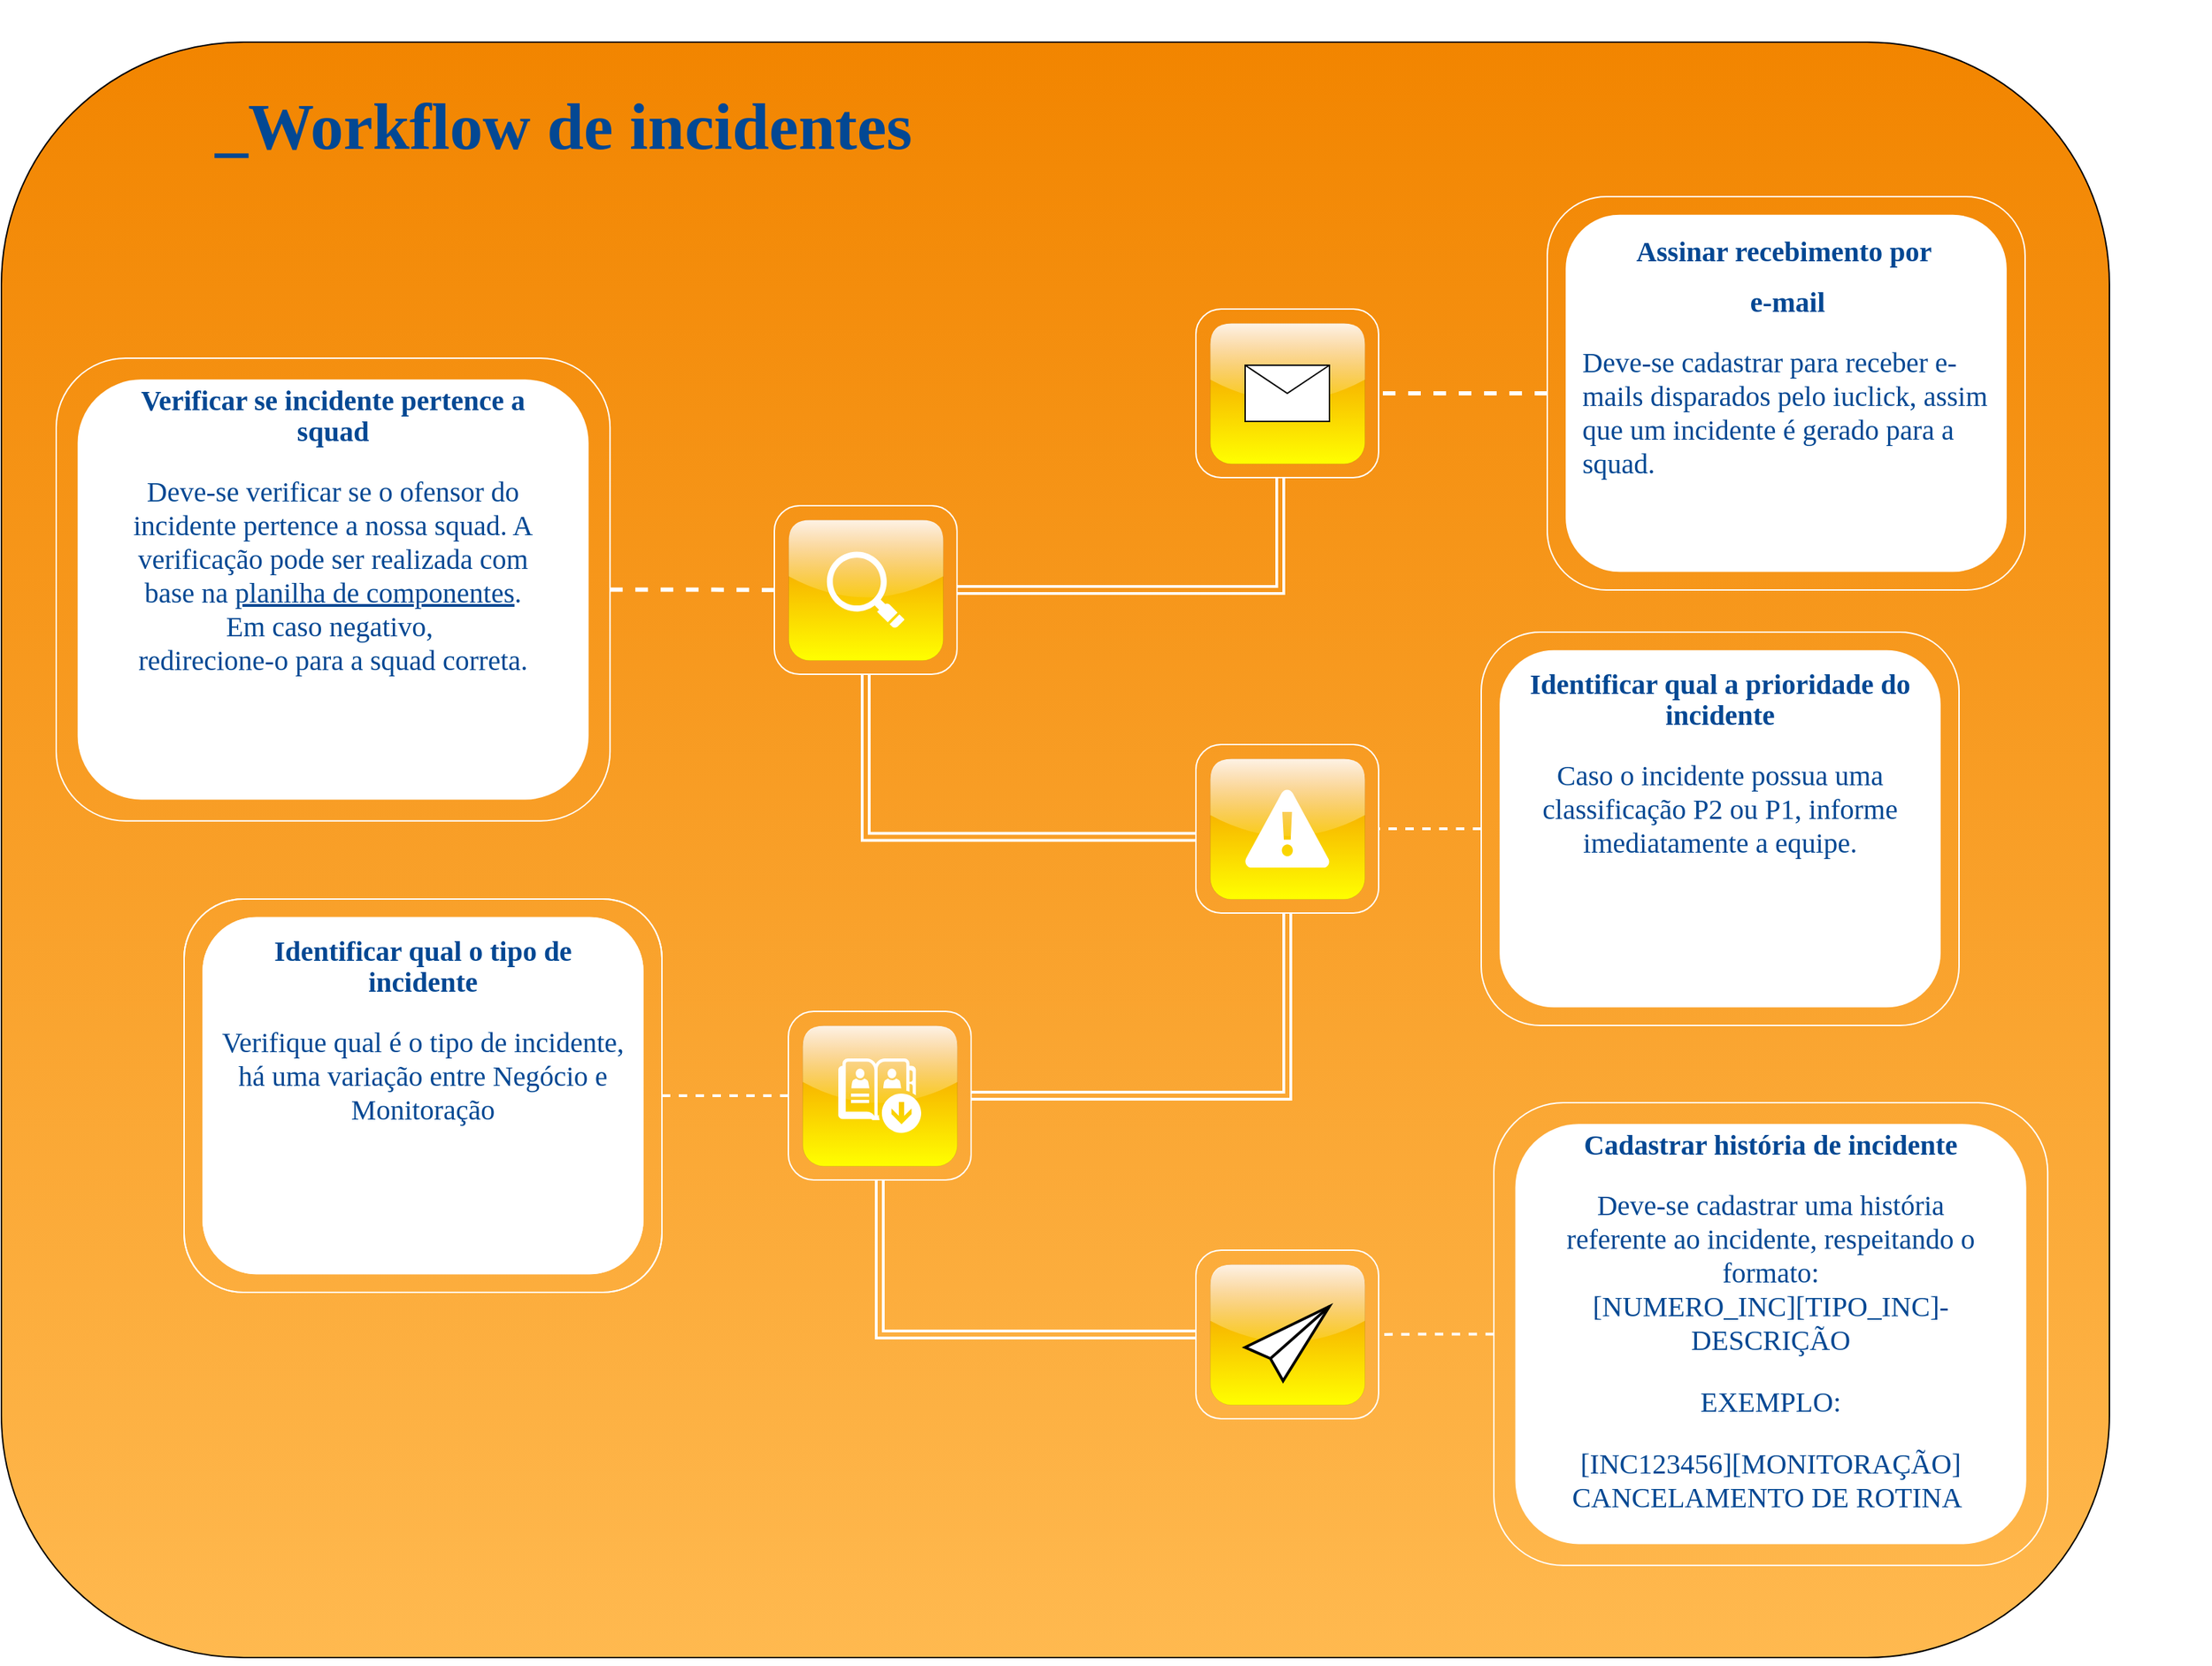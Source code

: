 <mxfile version="20.8.10" type="device" pages="2"><diagram name="Página-1" id="larZbxefwSJJrE6GfgGE"><mxGraphModel dx="2940" dy="1183" grid="1" gridSize="10" guides="1" tooltips="1" connect="1" arrows="1" fold="1" page="1" pageScale="1" pageWidth="827" pageHeight="1169" math="0" shadow="0"><root><mxCell id="0"/><mxCell id="1" parent="0"/><mxCell id="hKD2HTbfQL6RY9fZiIrM-1" value="" style="rounded=1;whiteSpace=wrap;html=1;fillColor=#f28500;gradientColor=#FFB94F;" parent="1" vertex="1"><mxGeometry x="20" y="210" width="1500" height="1150" as="geometry"/></mxCell><mxCell id="hKD2HTbfQL6RY9fZiIrM-4" value="&lt;h1&gt;&lt;font face=&quot;Century Gothic&quot; color=&quot;#034893&quot;&gt;&lt;span style=&quot;font-size: 47px;&quot;&gt;_Workflow de incidentes&lt;/span&gt;&lt;/font&gt;&lt;/h1&gt;" style="text;html=1;strokeColor=none;fillColor=none;align=center;verticalAlign=middle;whiteSpace=wrap;rounded=0;" parent="1" vertex="1"><mxGeometry x="110" y="180" width="620" height="180" as="geometry"/></mxCell><mxCell id="hKD2HTbfQL6RY9fZiIrM-17" value="" style="group" parent="1" vertex="1" connectable="0"><mxGeometry x="1120" y="320" width="340" height="280" as="geometry"/></mxCell><mxCell id="hKD2HTbfQL6RY9fZiIrM-12" value="" style="rounded=1;whiteSpace=wrap;html=1;fontFamily=Lucida Console;fontSize=47;strokeColor=#FFFFFF;" parent="hKD2HTbfQL6RY9fZiIrM-17" vertex="1"><mxGeometry x="13.6" y="13.333" width="312.8" height="253.333" as="geometry"/></mxCell><mxCell id="hKD2HTbfQL6RY9fZiIrM-13" value="" style="rounded=1;whiteSpace=wrap;html=1;fontFamily=Lucida Console;fontSize=47;fillColor=none;strokeColor=#FFFFFF;" parent="hKD2HTbfQL6RY9fZiIrM-17" vertex="1"><mxGeometry width="340" height="280" as="geometry"/></mxCell><mxCell id="hKD2HTbfQL6RY9fZiIrM-15" value="&lt;h1 style=&quot;text-align: center; font-size: 20px; line-height: 110%;&quot;&gt;&lt;font face=&quot;Century Gothic&quot; style=&quot;font-size: 20px;&quot;&gt;Assinar recebimento por&amp;nbsp;&lt;/font&gt;&lt;/h1&gt;&lt;h1 style=&quot;text-align: center; font-size: 20px; line-height: 110%;&quot;&gt;&lt;font face=&quot;Century Gothic&quot; style=&quot;font-size: 20px;&quot;&gt;e-mail&lt;/font&gt;&lt;/h1&gt;&lt;p style=&quot;font-size: 20px;&quot;&gt;&lt;font face=&quot;Century Gothic&quot; style=&quot;font-size: 20px;&quot;&gt;Deve-se cadastrar para receber e-mails disparados pelo iuclick, assim que um incidente é gerado para a squad.&lt;/font&gt;&lt;/p&gt;" style="text;html=1;strokeColor=none;fillColor=none;spacing=5;spacingTop=-20;whiteSpace=wrap;overflow=hidden;rounded=0;fontSize=47;fontFamily=Lucida Console;fontColor=#034893;" parent="1" vertex="1"><mxGeometry x="1140" y="345" width="300" height="235" as="geometry"/></mxCell><mxCell id="hKD2HTbfQL6RY9fZiIrM-26" value="" style="group" parent="1" vertex="1" connectable="0"><mxGeometry x="870" y="400" width="130" height="120" as="geometry"/></mxCell><mxCell id="hKD2HTbfQL6RY9fZiIrM-27" value="" style="rounded=1;whiteSpace=wrap;html=1;strokeColor=#FFFFFF;fontFamily=Lucida Console;fontSize=20;fontColor=#034893;fillColor=none;" parent="hKD2HTbfQL6RY9fZiIrM-26" vertex="1"><mxGeometry width="130" height="120" as="geometry"/></mxCell><mxCell id="hKD2HTbfQL6RY9fZiIrM-28" value="" style="rounded=1;whiteSpace=wrap;html=1;strokeColor=default;fontFamily=Lucida Console;fontSize=20;fontColor=#034893;fillColor=#F28500;gradientColor=#FFFF00;strokeWidth=0;perimeterSpacing=105;shadow=0;glass=1;dashed=1;" parent="hKD2HTbfQL6RY9fZiIrM-26" vertex="1"><mxGeometry x="10" y="10" width="110" height="100" as="geometry"/></mxCell><mxCell id="hKD2HTbfQL6RY9fZiIrM-29" value="" style="shape=message;html=1;html=1;outlineConnect=0;labelPosition=center;verticalLabelPosition=bottom;align=center;verticalAlign=top;rounded=1;strokeColor=default;fontFamily=Lucida Console;fontSize=20;fontColor=#034893;fillColor=#FFFFFF;" parent="hKD2HTbfQL6RY9fZiIrM-26" vertex="1"><mxGeometry x="35" y="40" width="60" height="40" as="geometry"/></mxCell><mxCell id="hKD2HTbfQL6RY9fZiIrM-31" style="edgeStyle=orthogonalEdgeStyle;rounded=0;orthogonalLoop=1;jettySize=auto;html=1;entryX=1;entryY=0.5;entryDx=0;entryDy=0;dashed=1;strokeColor=#FFFFFF;strokeWidth=3;fontFamily=Lucida Console;fontSize=20;fontColor=#034893;endArrow=none;endFill=0;endSize=4;" parent="1" source="hKD2HTbfQL6RY9fZiIrM-13" target="hKD2HTbfQL6RY9fZiIrM-27" edge="1"><mxGeometry relative="1" as="geometry"/></mxCell><mxCell id="hKD2HTbfQL6RY9fZiIrM-32" value="" style="group" parent="1" vertex="1" connectable="0"><mxGeometry x="59" y="435" width="510" height="400" as="geometry"/></mxCell><mxCell id="hKD2HTbfQL6RY9fZiIrM-33" value="" style="rounded=1;whiteSpace=wrap;html=1;fontFamily=Lucida Console;fontSize=47;strokeColor=#FFFFFF;" parent="hKD2HTbfQL6RY9fZiIrM-32" vertex="1"><mxGeometry x="15.764" y="15.686" width="362.564" height="298.039" as="geometry"/></mxCell><mxCell id="hKD2HTbfQL6RY9fZiIrM-34" value="" style="rounded=1;whiteSpace=wrap;html=1;fontFamily=Lucida Console;fontSize=47;fillColor=none;strokeColor=#FFFFFF;" parent="hKD2HTbfQL6RY9fZiIrM-32" vertex="1"><mxGeometry width="394.091" height="329.412" as="geometry"/></mxCell><mxCell id="hKD2HTbfQL6RY9fZiIrM-35" value="&lt;h1 style=&quot;font-size: 20px; line-height: 110%;&quot;&gt;&lt;font face=&quot;Century Gothic&quot;&gt;Verificar se incidente pertence a squad&lt;/font&gt;&lt;/h1&gt;&lt;p style=&quot;font-size: 20px;&quot;&gt;&lt;font face=&quot;Century Gothic&quot;&gt;Deve-se verificar se o ofensor do incidente pertence a nossa squad. A verificação pode ser realizada com base na &lt;u&gt;planilha de componentes&lt;/u&gt;.&lt;br&gt;&lt;/font&gt;&lt;span style=&quot;font-family: &amp;quot;Century Gothic&amp;quot;; background-color: initial;&quot;&gt;Em caso negativo,&amp;nbsp;&lt;br&gt;&lt;/span&gt;&lt;span style=&quot;background-color: initial; font-family: &amp;quot;Century Gothic&amp;quot;;&quot;&gt;redirecione-o para a squad correta.&lt;/span&gt;&lt;/p&gt;" style="text;html=1;strokeColor=none;fillColor=none;spacing=5;spacingTop=-20;whiteSpace=wrap;overflow=hidden;rounded=0;fontSize=47;fontFamily=Lucida Console;fontColor=#034893;align=center;" parent="hKD2HTbfQL6RY9fZiIrM-32" vertex="1"><mxGeometry x="38.058" y="15.684" width="317.98" height="290.903" as="geometry"/></mxCell><mxCell id="hKD2HTbfQL6RY9fZiIrM-37" value="" style="group" parent="1" vertex="1" connectable="0"><mxGeometry x="570" y="540" width="130" height="120" as="geometry"/></mxCell><mxCell id="hKD2HTbfQL6RY9fZiIrM-38" value="" style="rounded=1;whiteSpace=wrap;html=1;strokeColor=#FFFFFF;fontFamily=Lucida Console;fontSize=20;fontColor=#034893;fillColor=none;" parent="hKD2HTbfQL6RY9fZiIrM-37" vertex="1"><mxGeometry width="130" height="120" as="geometry"/></mxCell><mxCell id="hKD2HTbfQL6RY9fZiIrM-39" value="" style="rounded=1;whiteSpace=wrap;html=1;strokeColor=default;fontFamily=Lucida Console;fontSize=20;fontColor=#034893;fillColor=#F28500;gradientColor=#FFFF00;strokeWidth=0;perimeterSpacing=105;shadow=0;glass=1;dashed=1;" parent="hKD2HTbfQL6RY9fZiIrM-37" vertex="1"><mxGeometry x="10" y="10" width="110" height="100" as="geometry"/></mxCell><mxCell id="hKD2HTbfQL6RY9fZiIrM-40" value="" style="shadow=0;dashed=0;html=1;strokeColor=none;fillColor=#FFFFFF;labelPosition=center;verticalLabelPosition=bottom;verticalAlign=top;align=center;outlineConnect=0;shape=mxgraph.veeam.magnifying_glass;pointerEvents=1;rounded=1;fontFamily=Lucida Console;fontSize=20;fontColor=#034893;" parent="hKD2HTbfQL6RY9fZiIrM-37" vertex="1"><mxGeometry x="37.4" y="32.8" width="55.2" height="54.4" as="geometry"/></mxCell><mxCell id="hKD2HTbfQL6RY9fZiIrM-44" value="" style="group" parent="1" vertex="1" connectable="0"><mxGeometry x="870" y="710" width="130" height="120" as="geometry"/></mxCell><mxCell id="hKD2HTbfQL6RY9fZiIrM-45" value="" style="rounded=1;whiteSpace=wrap;html=1;strokeColor=#FFFFFF;fontFamily=Lucida Console;fontSize=20;fontColor=#034893;fillColor=none;" parent="hKD2HTbfQL6RY9fZiIrM-44" vertex="1"><mxGeometry width="130" height="120" as="geometry"/></mxCell><mxCell id="hKD2HTbfQL6RY9fZiIrM-46" value="" style="rounded=1;whiteSpace=wrap;html=1;strokeColor=default;fontFamily=Lucida Console;fontSize=20;fontColor=#034893;fillColor=#F28500;gradientColor=#FFFF00;strokeWidth=0;perimeterSpacing=105;shadow=0;glass=1;dashed=1;" parent="hKD2HTbfQL6RY9fZiIrM-44" vertex="1"><mxGeometry x="10" y="10" width="110" height="100" as="geometry"/></mxCell><mxCell id="hKD2HTbfQL6RY9fZiIrM-73" value="" style="verticalLabelPosition=bottom;html=1;verticalAlign=top;align=center;strokeColor=none;fillColor=#FFFFFF;shape=mxgraph.azure.azure_alert;rounded=1;fontFamily=Lucida Console;fontSize=46;fontColor=#034893;" parent="hKD2HTbfQL6RY9fZiIrM-44" vertex="1"><mxGeometry x="35" y="32.19" width="60" height="55.62" as="geometry"/></mxCell><mxCell id="hKD2HTbfQL6RY9fZiIrM-53" value="" style="group" parent="1" vertex="1" connectable="0"><mxGeometry x="150" y="820" width="340" height="280" as="geometry"/></mxCell><mxCell id="hKD2HTbfQL6RY9fZiIrM-54" value="" style="rounded=1;whiteSpace=wrap;html=1;fontFamily=Lucida Console;fontSize=47;strokeColor=#FFFFFF;" parent="hKD2HTbfQL6RY9fZiIrM-53" vertex="1"><mxGeometry x="13.6" y="13.333" width="312.8" height="253.333" as="geometry"/></mxCell><mxCell id="hKD2HTbfQL6RY9fZiIrM-55" value="" style="rounded=1;whiteSpace=wrap;html=1;fontFamily=Lucida Console;fontSize=47;fillColor=none;strokeColor=#FFFFFF;" parent="hKD2HTbfQL6RY9fZiIrM-53" vertex="1"><mxGeometry width="340" height="280" as="geometry"/></mxCell><mxCell id="hKD2HTbfQL6RY9fZiIrM-74" value="" style="group" parent="hKD2HTbfQL6RY9fZiIrM-53" vertex="1" connectable="0"><mxGeometry width="340" height="280" as="geometry"/></mxCell><mxCell id="hKD2HTbfQL6RY9fZiIrM-75" value="" style="rounded=1;whiteSpace=wrap;html=1;fontFamily=Lucida Console;fontSize=47;strokeColor=#FFFFFF;" parent="hKD2HTbfQL6RY9fZiIrM-74" vertex="1"><mxGeometry x="13.6" y="13.333" width="312.8" height="253.333" as="geometry"/></mxCell><mxCell id="hKD2HTbfQL6RY9fZiIrM-76" value="" style="rounded=1;whiteSpace=wrap;html=1;fontFamily=Lucida Console;fontSize=47;fillColor=none;strokeColor=#FFFFFF;" parent="hKD2HTbfQL6RY9fZiIrM-74" vertex="1"><mxGeometry width="340" height="280" as="geometry"/></mxCell><mxCell id="hKD2HTbfQL6RY9fZiIrM-77" value="&lt;h1 style=&quot;font-size: 20px; line-height: 110%;&quot;&gt;&lt;font face=&quot;Century Gothic&quot;&gt;Identificar qual o tipo de incidente&lt;/font&gt;&lt;/h1&gt;&lt;p style=&quot;font-size: 20px;&quot;&gt;&lt;font face=&quot;Century Gothic&quot;&gt;Verifique qual é o tipo de incidente, há uma variação entre Negócio e Monitoração&lt;/font&gt;&lt;/p&gt;" style="text;html=1;strokeColor=none;fillColor=none;spacing=5;spacingTop=-20;whiteSpace=wrap;overflow=hidden;rounded=0;fontSize=47;fontFamily=Lucida Console;fontColor=#034893;align=center;" parent="hKD2HTbfQL6RY9fZiIrM-74" vertex="1"><mxGeometry x="20" y="22.5" width="300" height="235" as="geometry"/></mxCell><mxCell id="hKD2HTbfQL6RY9fZiIrM-56" value="" style="group" parent="1" vertex="1" connectable="0"><mxGeometry x="580" y="900" width="130" height="120" as="geometry"/></mxCell><mxCell id="hKD2HTbfQL6RY9fZiIrM-57" value="" style="rounded=1;whiteSpace=wrap;html=1;strokeColor=#FFFFFF;fontFamily=Lucida Console;fontSize=20;fontColor=#034893;fillColor=none;" parent="hKD2HTbfQL6RY9fZiIrM-56" vertex="1"><mxGeometry width="130" height="120" as="geometry"/></mxCell><mxCell id="hKD2HTbfQL6RY9fZiIrM-58" value="" style="rounded=1;whiteSpace=wrap;html=1;strokeColor=default;fontFamily=Lucida Console;fontSize=20;fontColor=#034893;fillColor=#F28500;gradientColor=#FFFF00;strokeWidth=0;perimeterSpacing=105;shadow=0;glass=1;dashed=1;" parent="hKD2HTbfQL6RY9fZiIrM-56" vertex="1"><mxGeometry x="10" y="10" width="110" height="100" as="geometry"/></mxCell><mxCell id="hKD2HTbfQL6RY9fZiIrM-81" value="" style="sketch=0;pointerEvents=1;shadow=0;dashed=0;html=1;strokeColor=none;fillColor=#FFFFFF;labelPosition=center;verticalLabelPosition=bottom;verticalAlign=top;outlineConnect=0;align=center;shape=mxgraph.office.communications.offline_address_book;rounded=1;fontFamily=Lucida Console;fontSize=46;fontColor=none;" parent="hKD2HTbfQL6RY9fZiIrM-56" vertex="1"><mxGeometry x="35.5" y="33.5" width="59" height="53" as="geometry"/></mxCell><mxCell id="hKD2HTbfQL6RY9fZiIrM-62" style="edgeStyle=orthogonalEdgeStyle;rounded=0;orthogonalLoop=1;jettySize=auto;html=1;entryX=1;entryY=0.5;entryDx=0;entryDy=0;strokeColor=#FFFFFF;strokeWidth=2;fontFamily=Lucida Console;fontSize=20;fontColor=#034893;endArrow=none;endFill=0;shape=link;" parent="1" source="hKD2HTbfQL6RY9fZiIrM-27" target="hKD2HTbfQL6RY9fZiIrM-38" edge="1"><mxGeometry relative="1" as="geometry"><Array as="points"><mxPoint x="930" y="600"/></Array></mxGeometry></mxCell><mxCell id="hKD2HTbfQL6RY9fZiIrM-63" style="edgeStyle=orthogonalEdgeStyle;rounded=0;orthogonalLoop=1;jettySize=auto;html=1;entryX=0;entryY=0.5;entryDx=0;entryDy=0;strokeColor=#FFFFFF;strokeWidth=3;fontFamily=Lucida Console;fontSize=20;fontColor=#034893;endArrow=none;endFill=0;dashed=1;endSize=4;" parent="1" source="hKD2HTbfQL6RY9fZiIrM-34" target="hKD2HTbfQL6RY9fZiIrM-38" edge="1"><mxGeometry relative="1" as="geometry"/></mxCell><mxCell id="hKD2HTbfQL6RY9fZiIrM-66" style="edgeStyle=orthogonalEdgeStyle;shape=link;rounded=0;orthogonalLoop=1;jettySize=auto;html=1;entryX=0;entryY=0.548;entryDx=0;entryDy=0;entryPerimeter=0;strokeColor=#FFFFFF;strokeWidth=2;fontFamily=Lucida Console;fontSize=20;fontColor=#034893;endArrow=none;endFill=0;exitX=0.5;exitY=1;exitDx=0;exitDy=0;" parent="1" source="hKD2HTbfQL6RY9fZiIrM-38" target="hKD2HTbfQL6RY9fZiIrM-45" edge="1"><mxGeometry relative="1" as="geometry"/></mxCell><mxCell id="hKD2HTbfQL6RY9fZiIrM-67" style="edgeStyle=orthogonalEdgeStyle;shape=link;rounded=0;orthogonalLoop=1;jettySize=auto;html=1;entryX=1;entryY=0.5;entryDx=0;entryDy=0;strokeColor=#FFFFFF;strokeWidth=2;fontFamily=Lucida Console;fontSize=20;fontColor=#034893;endArrow=none;endFill=0;" parent="1" source="hKD2HTbfQL6RY9fZiIrM-45" target="hKD2HTbfQL6RY9fZiIrM-57" edge="1"><mxGeometry relative="1" as="geometry"><Array as="points"><mxPoint x="935" y="960"/></Array></mxGeometry></mxCell><mxCell id="hKD2HTbfQL6RY9fZiIrM-68" value="" style="group" parent="1" vertex="1" connectable="0"><mxGeometry x="1073" y="630" width="340" height="280" as="geometry"/></mxCell><mxCell id="hKD2HTbfQL6RY9fZiIrM-69" value="" style="rounded=1;whiteSpace=wrap;html=1;fontFamily=Lucida Console;fontSize=47;strokeColor=#FFFFFF;" parent="hKD2HTbfQL6RY9fZiIrM-68" vertex="1"><mxGeometry x="13.6" y="13.333" width="312.8" height="253.333" as="geometry"/></mxCell><mxCell id="hKD2HTbfQL6RY9fZiIrM-70" value="" style="rounded=1;whiteSpace=wrap;html=1;fontFamily=Lucida Console;fontSize=47;fillColor=none;strokeColor=#FFFFFF;" parent="hKD2HTbfQL6RY9fZiIrM-68" vertex="1"><mxGeometry width="340" height="280" as="geometry"/></mxCell><mxCell id="hKD2HTbfQL6RY9fZiIrM-71" value="&lt;h1 style=&quot;font-size: 20px; line-height: 110%;&quot;&gt;&lt;font face=&quot;Century Gothic&quot;&gt;Identificar qual a prioridade do incidente&lt;/font&gt;&lt;/h1&gt;&lt;p style=&quot;font-size: 20px;&quot;&gt;&lt;font face=&quot;Century Gothic&quot;&gt;Caso o incidente possua uma classificação P2 ou P1, informe imediatamente a equipe.&lt;/font&gt;&lt;/p&gt;" style="text;html=1;strokeColor=none;fillColor=none;spacing=5;spacingTop=-20;whiteSpace=wrap;overflow=hidden;rounded=0;fontSize=47;fontFamily=Lucida Console;fontColor=#034893;align=center;" parent="hKD2HTbfQL6RY9fZiIrM-68" vertex="1"><mxGeometry x="20" y="22.5" width="300" height="235" as="geometry"/></mxCell><mxCell id="hKD2HTbfQL6RY9fZiIrM-82" value="" style="group" parent="1" vertex="1" connectable="0"><mxGeometry x="870" y="1070" width="130" height="120" as="geometry"/></mxCell><mxCell id="hKD2HTbfQL6RY9fZiIrM-83" value="" style="rounded=1;whiteSpace=wrap;html=1;strokeColor=#FFFFFF;fontFamily=Lucida Console;fontSize=20;fontColor=#034893;fillColor=none;" parent="hKD2HTbfQL6RY9fZiIrM-82" vertex="1"><mxGeometry width="130" height="120" as="geometry"/></mxCell><mxCell id="hKD2HTbfQL6RY9fZiIrM-84" value="" style="rounded=1;whiteSpace=wrap;html=1;strokeColor=default;fontFamily=Lucida Console;fontSize=20;fontColor=#034893;fillColor=#F28500;gradientColor=#FFFF00;strokeWidth=0;perimeterSpacing=105;shadow=0;glass=1;dashed=1;" parent="hKD2HTbfQL6RY9fZiIrM-82" vertex="1"><mxGeometry x="10" y="10" width="110" height="100" as="geometry"/></mxCell><mxCell id="hKD2HTbfQL6RY9fZiIrM-94" value="" style="html=1;verticalLabelPosition=bottom;align=center;labelBackgroundColor=#ffffff;verticalAlign=top;strokeWidth=2;strokeColor=#000000;shadow=0;dashed=0;shape=mxgraph.ios7.icons.pointer;rounded=1;fontFamily=Lucida Console;fontSize=46;fontColor=none;fillColor=#FFFFFF;" parent="hKD2HTbfQL6RY9fZiIrM-82" vertex="1"><mxGeometry x="35" y="40" width="60" height="53" as="geometry"/></mxCell><mxCell id="hKD2HTbfQL6RY9fZiIrM-90" value="" style="group" parent="1" vertex="1" connectable="0"><mxGeometry x="1082" y="965" width="510" height="400" as="geometry"/></mxCell><mxCell id="hKD2HTbfQL6RY9fZiIrM-91" value="" style="rounded=1;whiteSpace=wrap;html=1;fontFamily=Lucida Console;fontSize=47;strokeColor=#FFFFFF;" parent="hKD2HTbfQL6RY9fZiIrM-90" vertex="1"><mxGeometry x="15.764" y="15.686" width="362.564" height="298.039" as="geometry"/></mxCell><mxCell id="hKD2HTbfQL6RY9fZiIrM-92" value="" style="rounded=1;whiteSpace=wrap;html=1;fontFamily=Lucida Console;fontSize=47;fillColor=none;strokeColor=#FFFFFF;" parent="hKD2HTbfQL6RY9fZiIrM-90" vertex="1"><mxGeometry width="394.091" height="329.412" as="geometry"/></mxCell><mxCell id="hKD2HTbfQL6RY9fZiIrM-93" value="&lt;h1 style=&quot;font-size: 20px; line-height: 110%;&quot;&gt;&lt;font face=&quot;Century Gothic&quot;&gt;Cadastrar história de incidente&lt;/font&gt;&lt;/h1&gt;&lt;p style=&quot;font-size: 20px;&quot;&gt;&lt;font face=&quot;Century Gothic&quot;&gt;Deve-se cadastrar uma história referente ao incidente, respeitando o formato:&lt;br&gt;[NUMERO_INC][TIPO_INC]-DESCRIÇÃO&lt;/font&gt;&lt;/p&gt;&lt;p style=&quot;font-size: 20px;&quot;&gt;&lt;font face=&quot;Century Gothic&quot;&gt;EXEMPLO:&lt;/font&gt;&lt;/p&gt;&lt;p style=&quot;font-size: 20px;&quot;&gt;&lt;font face=&quot;Century Gothic&quot;&gt;[INC123456][MONITORAÇÃO] CANCELAMENTO DE ROTINA&amp;nbsp;&lt;/font&gt;&lt;/p&gt;" style="text;html=1;strokeColor=none;fillColor=none;spacing=5;spacingTop=-20;whiteSpace=wrap;overflow=hidden;rounded=0;fontSize=47;fontFamily=Lucida Console;fontColor=#034893;align=center;" parent="hKD2HTbfQL6RY9fZiIrM-90" vertex="1"><mxGeometry x="38.058" y="15.684" width="317.98" height="290.903" as="geometry"/></mxCell><mxCell id="hKD2HTbfQL6RY9fZiIrM-96" style="edgeStyle=orthogonalEdgeStyle;shape=link;rounded=0;orthogonalLoop=1;jettySize=auto;html=1;entryX=0;entryY=0.5;entryDx=0;entryDy=0;strokeColor=#FFFFFF;strokeWidth=2;fontFamily=Lucida Console;fontSize=46;fontColor=none;endArrow=none;endFill=0;exitX=0.5;exitY=1;exitDx=0;exitDy=0;" parent="1" source="hKD2HTbfQL6RY9fZiIrM-57" target="hKD2HTbfQL6RY9fZiIrM-83" edge="1"><mxGeometry relative="1" as="geometry"/></mxCell><mxCell id="hKD2HTbfQL6RY9fZiIrM-98" style="edgeStyle=orthogonalEdgeStyle;rounded=0;orthogonalLoop=1;jettySize=auto;html=1;entryX=0;entryY=0.5;entryDx=0;entryDy=0;strokeColor=#FFFFFF;strokeWidth=2;fontFamily=Lucida Console;fontSize=46;fontColor=none;endArrow=none;endFill=0;dashed=1;" parent="1" source="hKD2HTbfQL6RY9fZiIrM-76" target="hKD2HTbfQL6RY9fZiIrM-57" edge="1"><mxGeometry relative="1" as="geometry"/></mxCell><mxCell id="hKD2HTbfQL6RY9fZiIrM-100" style="edgeStyle=orthogonalEdgeStyle;rounded=0;orthogonalLoop=1;jettySize=auto;html=1;entryX=1;entryY=0.5;entryDx=0;entryDy=0;dashed=1;strokeColor=#FFFFFF;strokeWidth=2;fontFamily=Lucida Console;fontSize=46;fontColor=none;endArrow=none;endFill=0;" parent="1" source="hKD2HTbfQL6RY9fZiIrM-92" target="hKD2HTbfQL6RY9fZiIrM-83" edge="1"><mxGeometry relative="1" as="geometry"/></mxCell><mxCell id="hKD2HTbfQL6RY9fZiIrM-101" style="edgeStyle=orthogonalEdgeStyle;rounded=0;orthogonalLoop=1;jettySize=auto;html=1;entryX=1;entryY=0.5;entryDx=0;entryDy=0;dashed=1;strokeColor=#FFFFFF;strokeWidth=2;fontFamily=Lucida Console;fontSize=46;fontColor=none;endArrow=none;endFill=0;" parent="1" source="hKD2HTbfQL6RY9fZiIrM-70" target="hKD2HTbfQL6RY9fZiIrM-45" edge="1"><mxGeometry relative="1" as="geometry"/></mxCell></root></mxGraphModel></diagram><diagram id="Bi_xNdkNxZVO9MtTjM2H" name="Página-2"><mxGraphModel dx="2058" dy="828" grid="1" gridSize="10" guides="1" tooltips="1" connect="1" arrows="1" fold="1" page="1" pageScale="1" pageWidth="827" pageHeight="1169" math="0" shadow="0"><root><mxCell id="0"/><mxCell id="1" parent="0"/><mxCell id="BsqOAI1sVdT2msbuTFIO-1" value="" style="rounded=1;whiteSpace=wrap;html=1;fillColor=#f28500;" vertex="1" parent="1"><mxGeometry x="20" y="210" width="1500" height="1150" as="geometry"/></mxCell><mxCell id="BsqOAI1sVdT2msbuTFIO-2" value="&lt;h1&gt;&lt;font face=&quot;Century Gothic&quot; color=&quot;#034893&quot;&gt;&lt;span style=&quot;font-size: 47px;&quot;&gt;_Workflow de incidentes&lt;/span&gt;&lt;/font&gt;&lt;/h1&gt;" style="text;html=1;strokeColor=none;fillColor=none;align=center;verticalAlign=middle;whiteSpace=wrap;rounded=0;" vertex="1" parent="1"><mxGeometry x="110" y="180" width="620" height="180" as="geometry"/></mxCell><mxCell id="BsqOAI1sVdT2msbuTFIO-3" value="" style="group" vertex="1" connectable="0" parent="1"><mxGeometry x="1120" y="320" width="340" height="280" as="geometry"/></mxCell><mxCell id="BsqOAI1sVdT2msbuTFIO-4" value="" style="rounded=1;whiteSpace=wrap;html=1;fontFamily=Lucida Console;fontSize=47;strokeColor=#FFFFFF;" vertex="1" parent="BsqOAI1sVdT2msbuTFIO-3"><mxGeometry x="13.6" y="13.333" width="312.8" height="253.333" as="geometry"/></mxCell><mxCell id="BsqOAI1sVdT2msbuTFIO-5" value="" style="rounded=1;whiteSpace=wrap;html=1;fontFamily=Lucida Console;fontSize=47;fillColor=none;strokeColor=#FFFFFF;" vertex="1" parent="BsqOAI1sVdT2msbuTFIO-3"><mxGeometry width="340" height="280" as="geometry"/></mxCell><mxCell id="BsqOAI1sVdT2msbuTFIO-6" value="&lt;h1 style=&quot;text-align: center; font-size: 20px; line-height: 110%;&quot;&gt;&lt;font face=&quot;Century Gothic&quot; style=&quot;font-size: 20px;&quot;&gt;Assinar recebimento por&amp;nbsp;&lt;/font&gt;&lt;/h1&gt;&lt;h1 style=&quot;text-align: center; font-size: 20px; line-height: 110%;&quot;&gt;&lt;font face=&quot;Century Gothic&quot; style=&quot;font-size: 20px;&quot;&gt;e-mail&lt;/font&gt;&lt;/h1&gt;&lt;p style=&quot;font-size: 20px;&quot;&gt;&lt;font face=&quot;Century Gothic&quot; style=&quot;font-size: 20px;&quot;&gt;Deve-se cadastrar para receber e-mails disparados pelo iuclick, assim que um incidente é gerado para a squad.&lt;/font&gt;&lt;/p&gt;" style="text;html=1;strokeColor=none;fillColor=none;spacing=5;spacingTop=-20;whiteSpace=wrap;overflow=hidden;rounded=0;fontSize=47;fontFamily=Lucida Console;fontColor=#034893;" vertex="1" parent="1"><mxGeometry x="1140" y="345" width="300" height="235" as="geometry"/></mxCell><mxCell id="BsqOAI1sVdT2msbuTFIO-7" value="" style="group" vertex="1" connectable="0" parent="1"><mxGeometry x="870" y="400" width="130" height="120" as="geometry"/></mxCell><mxCell id="BsqOAI1sVdT2msbuTFIO-8" value="" style="rounded=1;whiteSpace=wrap;html=1;strokeColor=#FFFFFF;fontFamily=Lucida Console;fontSize=20;fontColor=#034893;fillColor=none;" vertex="1" parent="BsqOAI1sVdT2msbuTFIO-7"><mxGeometry width="130" height="120" as="geometry"/></mxCell><mxCell id="BsqOAI1sVdT2msbuTFIO-9" value="" style="rounded=1;whiteSpace=wrap;html=1;strokeColor=default;fontFamily=Lucida Console;fontSize=20;fontColor=#034893;fillColor=#F28500;gradientColor=#FFFF00;strokeWidth=0;perimeterSpacing=105;shadow=0;glass=1;dashed=1;" vertex="1" parent="BsqOAI1sVdT2msbuTFIO-7"><mxGeometry x="10" y="10" width="110" height="100" as="geometry"/></mxCell><mxCell id="BsqOAI1sVdT2msbuTFIO-10" value="" style="shape=message;html=1;html=1;outlineConnect=0;labelPosition=center;verticalLabelPosition=bottom;align=center;verticalAlign=top;rounded=1;strokeColor=default;fontFamily=Lucida Console;fontSize=20;fontColor=#034893;fillColor=#FFFFFF;" vertex="1" parent="BsqOAI1sVdT2msbuTFIO-7"><mxGeometry x="35" y="40" width="60" height="40" as="geometry"/></mxCell><mxCell id="BsqOAI1sVdT2msbuTFIO-11" style="edgeStyle=orthogonalEdgeStyle;rounded=0;orthogonalLoop=1;jettySize=auto;html=1;entryX=1;entryY=0.5;entryDx=0;entryDy=0;dashed=1;strokeColor=#FFFFFF;strokeWidth=3;fontFamily=Lucida Console;fontSize=20;fontColor=#034893;endArrow=none;endFill=0;endSize=4;" edge="1" parent="1" source="BsqOAI1sVdT2msbuTFIO-5" target="BsqOAI1sVdT2msbuTFIO-8"><mxGeometry relative="1" as="geometry"/></mxCell><mxCell id="BsqOAI1sVdT2msbuTFIO-12" value="" style="group" vertex="1" connectable="0" parent="1"><mxGeometry x="59" y="435" width="510" height="400" as="geometry"/></mxCell><mxCell id="BsqOAI1sVdT2msbuTFIO-13" value="" style="rounded=1;whiteSpace=wrap;html=1;fontFamily=Lucida Console;fontSize=47;strokeColor=#FFFFFF;" vertex="1" parent="BsqOAI1sVdT2msbuTFIO-12"><mxGeometry x="15.764" y="15.686" width="362.564" height="298.039" as="geometry"/></mxCell><mxCell id="BsqOAI1sVdT2msbuTFIO-14" value="" style="rounded=1;whiteSpace=wrap;html=1;fontFamily=Lucida Console;fontSize=47;fillColor=none;strokeColor=#FFFFFF;" vertex="1" parent="BsqOAI1sVdT2msbuTFIO-12"><mxGeometry width="394.091" height="329.412" as="geometry"/></mxCell><mxCell id="BsqOAI1sVdT2msbuTFIO-15" value="&lt;h1 style=&quot;font-size: 20px; line-height: 110%;&quot;&gt;&lt;font face=&quot;Century Gothic&quot;&gt;Verificar se incidente pertence a squad&lt;/font&gt;&lt;/h1&gt;&lt;p style=&quot;font-size: 20px;&quot;&gt;&lt;font face=&quot;Century Gothic&quot;&gt;Deve-se verificar se o ofensor do incidente pertence a nossa squad. A verificação pode ser realizada com base na &lt;u&gt;planilha de componentes&lt;/u&gt;.&lt;br&gt;&lt;/font&gt;&lt;span style=&quot;font-family: &amp;quot;Century Gothic&amp;quot;; background-color: initial;&quot;&gt;Em caso negativo,&amp;nbsp;&lt;br&gt;&lt;/span&gt;&lt;span style=&quot;background-color: initial; font-family: &amp;quot;Century Gothic&amp;quot;;&quot;&gt;redirecione-o para a squad correta.&lt;/span&gt;&lt;/p&gt;" style="text;html=1;strokeColor=none;fillColor=none;spacing=5;spacingTop=-20;whiteSpace=wrap;overflow=hidden;rounded=0;fontSize=47;fontFamily=Lucida Console;fontColor=#034893;align=center;" vertex="1" parent="BsqOAI1sVdT2msbuTFIO-12"><mxGeometry x="38.058" y="15.684" width="317.98" height="290.903" as="geometry"/></mxCell><mxCell id="BsqOAI1sVdT2msbuTFIO-16" value="" style="group" vertex="1" connectable="0" parent="1"><mxGeometry x="570" y="540" width="130" height="120" as="geometry"/></mxCell><mxCell id="BsqOAI1sVdT2msbuTFIO-17" value="" style="rounded=1;whiteSpace=wrap;html=1;strokeColor=#FFFFFF;fontFamily=Lucida Console;fontSize=20;fontColor=#034893;fillColor=none;" vertex="1" parent="BsqOAI1sVdT2msbuTFIO-16"><mxGeometry width="130" height="120" as="geometry"/></mxCell><mxCell id="BsqOAI1sVdT2msbuTFIO-18" value="" style="rounded=1;whiteSpace=wrap;html=1;strokeColor=default;fontFamily=Lucida Console;fontSize=20;fontColor=#034893;fillColor=#F28500;gradientColor=#FFFF00;strokeWidth=0;perimeterSpacing=105;shadow=0;glass=1;dashed=1;" vertex="1" parent="BsqOAI1sVdT2msbuTFIO-16"><mxGeometry x="10" y="10" width="110" height="100" as="geometry"/></mxCell><mxCell id="BsqOAI1sVdT2msbuTFIO-19" value="" style="shadow=0;dashed=0;html=1;strokeColor=none;fillColor=#FFFFFF;labelPosition=center;verticalLabelPosition=bottom;verticalAlign=top;align=center;outlineConnect=0;shape=mxgraph.veeam.magnifying_glass;pointerEvents=1;rounded=1;fontFamily=Lucida Console;fontSize=20;fontColor=#034893;" vertex="1" parent="BsqOAI1sVdT2msbuTFIO-16"><mxGeometry x="37.4" y="32.8" width="55.2" height="54.4" as="geometry"/></mxCell><mxCell id="BsqOAI1sVdT2msbuTFIO-20" value="" style="group" vertex="1" connectable="0" parent="1"><mxGeometry x="870" y="710" width="130" height="120" as="geometry"/></mxCell><mxCell id="BsqOAI1sVdT2msbuTFIO-21" value="" style="rounded=1;whiteSpace=wrap;html=1;strokeColor=#FFFFFF;fontFamily=Lucida Console;fontSize=20;fontColor=#034893;fillColor=none;" vertex="1" parent="BsqOAI1sVdT2msbuTFIO-20"><mxGeometry width="130" height="120" as="geometry"/></mxCell><mxCell id="BsqOAI1sVdT2msbuTFIO-22" value="" style="rounded=1;whiteSpace=wrap;html=1;strokeColor=default;fontFamily=Lucida Console;fontSize=20;fontColor=#034893;fillColor=#F28500;gradientColor=#FFFF00;strokeWidth=0;perimeterSpacing=105;shadow=0;glass=1;dashed=1;" vertex="1" parent="BsqOAI1sVdT2msbuTFIO-20"><mxGeometry x="10" y="10" width="110" height="100" as="geometry"/></mxCell><mxCell id="BsqOAI1sVdT2msbuTFIO-23" value="" style="verticalLabelPosition=bottom;html=1;verticalAlign=top;align=center;strokeColor=none;fillColor=#FFFFFF;shape=mxgraph.azure.azure_alert;rounded=1;fontFamily=Lucida Console;fontSize=46;fontColor=#034893;" vertex="1" parent="BsqOAI1sVdT2msbuTFIO-20"><mxGeometry x="35" y="32.19" width="60" height="55.62" as="geometry"/></mxCell><mxCell id="BsqOAI1sVdT2msbuTFIO-24" value="" style="group" vertex="1" connectable="0" parent="1"><mxGeometry x="150" y="820" width="340" height="280" as="geometry"/></mxCell><mxCell id="BsqOAI1sVdT2msbuTFIO-25" value="" style="rounded=1;whiteSpace=wrap;html=1;fontFamily=Lucida Console;fontSize=47;strokeColor=#FFFFFF;" vertex="1" parent="BsqOAI1sVdT2msbuTFIO-24"><mxGeometry x="13.6" y="13.333" width="312.8" height="253.333" as="geometry"/></mxCell><mxCell id="BsqOAI1sVdT2msbuTFIO-26" value="" style="rounded=1;whiteSpace=wrap;html=1;fontFamily=Lucida Console;fontSize=47;fillColor=none;strokeColor=#FFFFFF;" vertex="1" parent="BsqOAI1sVdT2msbuTFIO-24"><mxGeometry width="340" height="280" as="geometry"/></mxCell><mxCell id="BsqOAI1sVdT2msbuTFIO-27" value="" style="group" vertex="1" connectable="0" parent="BsqOAI1sVdT2msbuTFIO-24"><mxGeometry width="340" height="280" as="geometry"/></mxCell><mxCell id="BsqOAI1sVdT2msbuTFIO-28" value="" style="rounded=1;whiteSpace=wrap;html=1;fontFamily=Lucida Console;fontSize=47;strokeColor=#FFFFFF;" vertex="1" parent="BsqOAI1sVdT2msbuTFIO-27"><mxGeometry x="13.6" y="13.333" width="312.8" height="253.333" as="geometry"/></mxCell><mxCell id="BsqOAI1sVdT2msbuTFIO-29" value="" style="rounded=1;whiteSpace=wrap;html=1;fontFamily=Lucida Console;fontSize=47;fillColor=none;strokeColor=#FFFFFF;" vertex="1" parent="BsqOAI1sVdT2msbuTFIO-27"><mxGeometry width="340" height="280" as="geometry"/></mxCell><mxCell id="BsqOAI1sVdT2msbuTFIO-30" value="&lt;h1 style=&quot;font-size: 20px; line-height: 110%;&quot;&gt;&lt;font face=&quot;Century Gothic&quot;&gt;Identificar qual o tipo de incidente&lt;/font&gt;&lt;/h1&gt;&lt;p style=&quot;font-size: 20px;&quot;&gt;&lt;font face=&quot;Century Gothic&quot;&gt;Verifique qual é o tipo de incidente, há uma variação entre Negócio e Monitoração&lt;/font&gt;&lt;/p&gt;" style="text;html=1;strokeColor=none;fillColor=none;spacing=5;spacingTop=-20;whiteSpace=wrap;overflow=hidden;rounded=0;fontSize=47;fontFamily=Lucida Console;fontColor=#034893;align=center;" vertex="1" parent="BsqOAI1sVdT2msbuTFIO-27"><mxGeometry x="20" y="22.5" width="300" height="235" as="geometry"/></mxCell><mxCell id="BsqOAI1sVdT2msbuTFIO-31" value="" style="group" vertex="1" connectable="0" parent="1"><mxGeometry x="580" y="900" width="130" height="120" as="geometry"/></mxCell><mxCell id="BsqOAI1sVdT2msbuTFIO-32" value="" style="rounded=1;whiteSpace=wrap;html=1;strokeColor=#FFFFFF;fontFamily=Lucida Console;fontSize=20;fontColor=#034893;fillColor=none;" vertex="1" parent="BsqOAI1sVdT2msbuTFIO-31"><mxGeometry width="130" height="120" as="geometry"/></mxCell><mxCell id="BsqOAI1sVdT2msbuTFIO-33" value="" style="rounded=1;whiteSpace=wrap;html=1;strokeColor=default;fontFamily=Lucida Console;fontSize=20;fontColor=#034893;fillColor=#F28500;gradientColor=#FFFF00;strokeWidth=0;perimeterSpacing=105;shadow=0;glass=1;dashed=1;" vertex="1" parent="BsqOAI1sVdT2msbuTFIO-31"><mxGeometry x="10" y="10" width="110" height="100" as="geometry"/></mxCell><mxCell id="BsqOAI1sVdT2msbuTFIO-34" value="" style="sketch=0;pointerEvents=1;shadow=0;dashed=0;html=1;strokeColor=none;fillColor=#FFFFFF;labelPosition=center;verticalLabelPosition=bottom;verticalAlign=top;outlineConnect=0;align=center;shape=mxgraph.office.communications.offline_address_book;rounded=1;fontFamily=Lucida Console;fontSize=46;fontColor=none;" vertex="1" parent="BsqOAI1sVdT2msbuTFIO-31"><mxGeometry x="35.5" y="33.5" width="59" height="53" as="geometry"/></mxCell><mxCell id="BsqOAI1sVdT2msbuTFIO-35" style="edgeStyle=orthogonalEdgeStyle;rounded=0;orthogonalLoop=1;jettySize=auto;html=1;entryX=1;entryY=0.5;entryDx=0;entryDy=0;strokeColor=#FFFFFF;strokeWidth=2;fontFamily=Lucida Console;fontSize=20;fontColor=#034893;endArrow=none;endFill=0;shape=link;" edge="1" parent="1" source="BsqOAI1sVdT2msbuTFIO-8" target="BsqOAI1sVdT2msbuTFIO-17"><mxGeometry relative="1" as="geometry"><Array as="points"><mxPoint x="930" y="600"/></Array></mxGeometry></mxCell><mxCell id="BsqOAI1sVdT2msbuTFIO-36" style="edgeStyle=orthogonalEdgeStyle;rounded=0;orthogonalLoop=1;jettySize=auto;html=1;entryX=0;entryY=0.5;entryDx=0;entryDy=0;strokeColor=#FFFFFF;strokeWidth=3;fontFamily=Lucida Console;fontSize=20;fontColor=#034893;endArrow=none;endFill=0;dashed=1;endSize=4;" edge="1" parent="1" source="BsqOAI1sVdT2msbuTFIO-14" target="BsqOAI1sVdT2msbuTFIO-17"><mxGeometry relative="1" as="geometry"/></mxCell><mxCell id="BsqOAI1sVdT2msbuTFIO-37" style="edgeStyle=orthogonalEdgeStyle;shape=link;rounded=0;orthogonalLoop=1;jettySize=auto;html=1;entryX=0;entryY=0.548;entryDx=0;entryDy=0;entryPerimeter=0;strokeColor=#FFFFFF;strokeWidth=2;fontFamily=Lucida Console;fontSize=20;fontColor=#034893;endArrow=none;endFill=0;exitX=0.5;exitY=1;exitDx=0;exitDy=0;" edge="1" parent="1" source="BsqOAI1sVdT2msbuTFIO-17" target="BsqOAI1sVdT2msbuTFIO-21"><mxGeometry relative="1" as="geometry"/></mxCell><mxCell id="BsqOAI1sVdT2msbuTFIO-38" style="edgeStyle=orthogonalEdgeStyle;shape=link;rounded=0;orthogonalLoop=1;jettySize=auto;html=1;entryX=1;entryY=0.5;entryDx=0;entryDy=0;strokeColor=#FFFFFF;strokeWidth=2;fontFamily=Lucida Console;fontSize=20;fontColor=#034893;endArrow=none;endFill=0;" edge="1" parent="1" source="BsqOAI1sVdT2msbuTFIO-21" target="BsqOAI1sVdT2msbuTFIO-32"><mxGeometry relative="1" as="geometry"><Array as="points"><mxPoint x="935" y="960"/></Array></mxGeometry></mxCell><mxCell id="BsqOAI1sVdT2msbuTFIO-39" value="" style="group" vertex="1" connectable="0" parent="1"><mxGeometry x="1073" y="630" width="340" height="280" as="geometry"/></mxCell><mxCell id="BsqOAI1sVdT2msbuTFIO-40" value="" style="rounded=1;whiteSpace=wrap;html=1;fontFamily=Lucida Console;fontSize=47;strokeColor=#FFFFFF;" vertex="1" parent="BsqOAI1sVdT2msbuTFIO-39"><mxGeometry x="13.6" y="13.333" width="312.8" height="253.333" as="geometry"/></mxCell><mxCell id="BsqOAI1sVdT2msbuTFIO-41" value="" style="rounded=1;whiteSpace=wrap;html=1;fontFamily=Lucida Console;fontSize=47;fillColor=none;strokeColor=#FFFFFF;" vertex="1" parent="BsqOAI1sVdT2msbuTFIO-39"><mxGeometry width="340" height="280" as="geometry"/></mxCell><mxCell id="BsqOAI1sVdT2msbuTFIO-42" value="&lt;h1 style=&quot;font-size: 20px; line-height: 110%;&quot;&gt;&lt;font face=&quot;Century Gothic&quot;&gt;Identificar qual a prioridade do incidente&lt;/font&gt;&lt;/h1&gt;&lt;p style=&quot;font-size: 20px;&quot;&gt;&lt;font face=&quot;Century Gothic&quot;&gt;Caso o incidente possua uma classificação P2 ou P1, informe imediatamente a equipe.&lt;/font&gt;&lt;/p&gt;" style="text;html=1;strokeColor=none;fillColor=none;spacing=5;spacingTop=-20;whiteSpace=wrap;overflow=hidden;rounded=0;fontSize=47;fontFamily=Lucida Console;fontColor=#034893;align=center;" vertex="1" parent="BsqOAI1sVdT2msbuTFIO-39"><mxGeometry x="20" y="22.5" width="300" height="235" as="geometry"/></mxCell><mxCell id="BsqOAI1sVdT2msbuTFIO-43" value="" style="group" vertex="1" connectable="0" parent="1"><mxGeometry x="870" y="1070" width="130" height="120" as="geometry"/></mxCell><mxCell id="BsqOAI1sVdT2msbuTFIO-44" value="" style="rounded=1;whiteSpace=wrap;html=1;strokeColor=#FFFFFF;fontFamily=Lucida Console;fontSize=20;fontColor=#034893;fillColor=none;" vertex="1" parent="BsqOAI1sVdT2msbuTFIO-43"><mxGeometry width="130" height="120" as="geometry"/></mxCell><mxCell id="BsqOAI1sVdT2msbuTFIO-45" value="" style="rounded=1;whiteSpace=wrap;html=1;strokeColor=default;fontFamily=Lucida Console;fontSize=20;fontColor=#034893;fillColor=#F28500;gradientColor=#FFFF00;strokeWidth=0;perimeterSpacing=105;shadow=0;glass=1;dashed=1;" vertex="1" parent="BsqOAI1sVdT2msbuTFIO-43"><mxGeometry x="10" y="10" width="110" height="100" as="geometry"/></mxCell><mxCell id="BsqOAI1sVdT2msbuTFIO-46" value="" style="html=1;verticalLabelPosition=bottom;align=center;labelBackgroundColor=#ffffff;verticalAlign=top;strokeWidth=2;strokeColor=#000000;shadow=0;dashed=0;shape=mxgraph.ios7.icons.pointer;rounded=1;fontFamily=Lucida Console;fontSize=46;fontColor=none;fillColor=#FFFFFF;" vertex="1" parent="BsqOAI1sVdT2msbuTFIO-43"><mxGeometry x="35" y="40" width="60" height="53" as="geometry"/></mxCell><mxCell id="BsqOAI1sVdT2msbuTFIO-47" value="" style="rounded=1;whiteSpace=wrap;html=1;fontFamily=Lucida Console;fontSize=47;strokeColor=#FFFFFF;" vertex="1" parent="1"><mxGeometry x="1097.764" y="980.686" width="362.564" height="298.039" as="geometry"/></mxCell><mxCell id="BsqOAI1sVdT2msbuTFIO-48" value="" style="rounded=1;whiteSpace=wrap;html=1;fontFamily=Lucida Console;fontSize=47;fillColor=none;strokeColor=#FFFFFF;" vertex="1" parent="1"><mxGeometry x="1082" y="965" width="394.091" height="329.412" as="geometry"/></mxCell><mxCell id="BsqOAI1sVdT2msbuTFIO-49" value="&lt;h1 style=&quot;font-size: 20px; line-height: 110%;&quot;&gt;&lt;font face=&quot;Century Gothic&quot;&gt;Cadastrar história de incidente&lt;/font&gt;&lt;/h1&gt;&lt;p style=&quot;font-size: 20px;&quot;&gt;&lt;font face=&quot;Century Gothic&quot;&gt;Deve-se cadastrar uma história referente ao incidente, respeitando o formato:&lt;br&gt;[NUMERO_INC][TIPO_INC]-DESCRIÇÃO&lt;/font&gt;&lt;/p&gt;&lt;p style=&quot;font-size: 20px;&quot;&gt;&lt;font face=&quot;Century Gothic&quot;&gt;EXEMPLO:&lt;/font&gt;&lt;/p&gt;&lt;p style=&quot;font-size: 20px;&quot;&gt;&lt;font face=&quot;Century Gothic&quot;&gt;[INC123456][MONITORAÇÃO] CANCELAMENTO DE ROTINA&amp;nbsp;&lt;/font&gt;&lt;/p&gt;" style="text;html=1;strokeColor=none;fillColor=none;spacing=5;spacingTop=-20;whiteSpace=wrap;overflow=hidden;rounded=0;fontSize=47;fontFamily=Lucida Console;fontColor=#034893;align=center;" vertex="1" parent="1"><mxGeometry x="1120.058" y="980.684" width="317.98" height="290.903" as="geometry"/></mxCell><mxCell id="BsqOAI1sVdT2msbuTFIO-50" style="edgeStyle=orthogonalEdgeStyle;shape=link;rounded=0;orthogonalLoop=1;jettySize=auto;html=1;entryX=0;entryY=0.5;entryDx=0;entryDy=0;strokeColor=#FFFFFF;strokeWidth=2;fontFamily=Lucida Console;fontSize=46;fontColor=none;endArrow=none;endFill=0;exitX=0.5;exitY=1;exitDx=0;exitDy=0;" edge="1" parent="1" source="BsqOAI1sVdT2msbuTFIO-32" target="BsqOAI1sVdT2msbuTFIO-44"><mxGeometry relative="1" as="geometry"/></mxCell><mxCell id="BsqOAI1sVdT2msbuTFIO-51" style="edgeStyle=orthogonalEdgeStyle;rounded=0;orthogonalLoop=1;jettySize=auto;html=1;entryX=0;entryY=0.5;entryDx=0;entryDy=0;strokeColor=#FFFFFF;strokeWidth=2;fontFamily=Lucida Console;fontSize=46;fontColor=none;endArrow=none;endFill=0;dashed=1;" edge="1" parent="1" source="BsqOAI1sVdT2msbuTFIO-29" target="BsqOAI1sVdT2msbuTFIO-32"><mxGeometry relative="1" as="geometry"/></mxCell><mxCell id="BsqOAI1sVdT2msbuTFIO-52" style="edgeStyle=orthogonalEdgeStyle;rounded=0;orthogonalLoop=1;jettySize=auto;html=1;entryX=1;entryY=0.5;entryDx=0;entryDy=0;dashed=1;strokeColor=#FFFFFF;strokeWidth=2;fontFamily=Lucida Console;fontSize=46;fontColor=none;endArrow=none;endFill=0;" edge="1" parent="1" source="BsqOAI1sVdT2msbuTFIO-48" target="BsqOAI1sVdT2msbuTFIO-44"><mxGeometry relative="1" as="geometry"/></mxCell><mxCell id="BsqOAI1sVdT2msbuTFIO-53" style="edgeStyle=orthogonalEdgeStyle;rounded=0;orthogonalLoop=1;jettySize=auto;html=1;entryX=1;entryY=0.5;entryDx=0;entryDy=0;dashed=1;strokeColor=#FFFFFF;strokeWidth=2;fontFamily=Lucida Console;fontSize=46;fontColor=none;endArrow=none;endFill=0;" edge="1" parent="1" source="BsqOAI1sVdT2msbuTFIO-41" target="BsqOAI1sVdT2msbuTFIO-21"><mxGeometry relative="1" as="geometry"/></mxCell></root></mxGraphModel></diagram></mxfile>